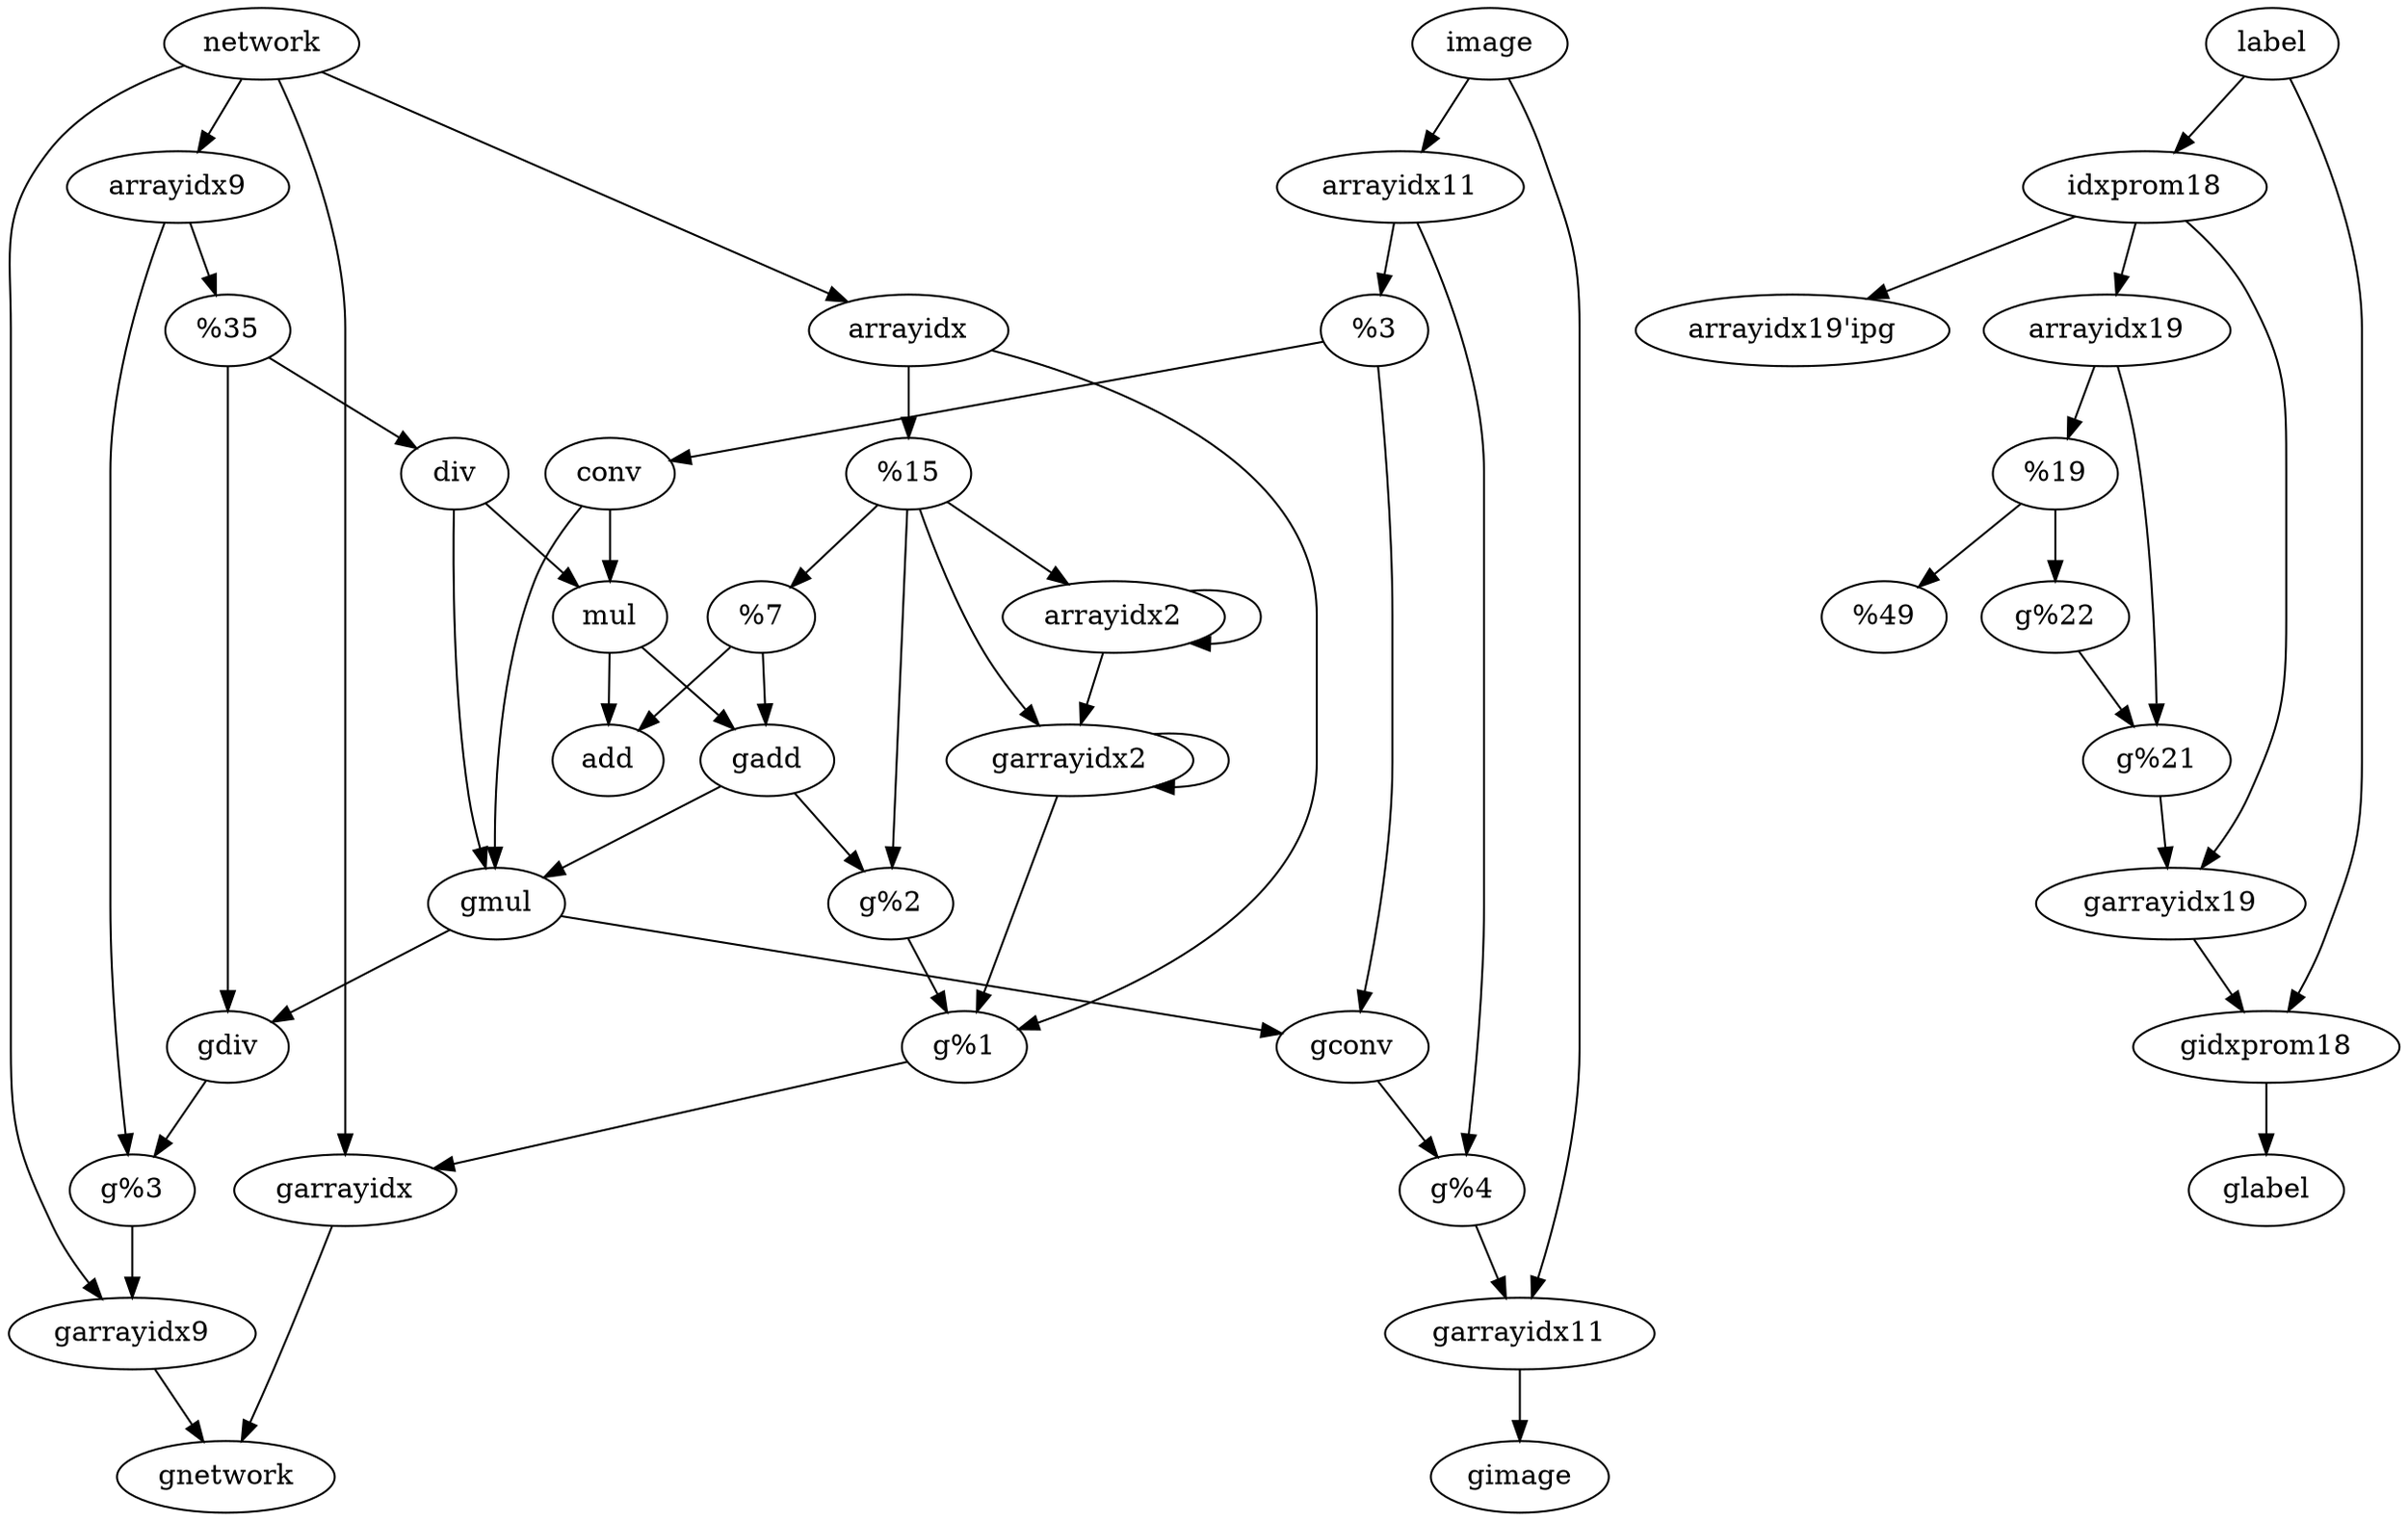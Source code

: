 digraph G {
	subgraph Forward {
		"%4" -> "conv"
		"%2" -> "add"
		"idxprom18" -> "arrayidx19'ipg"
		"idxprom18" -> "arrayidx19"
		"arrayidx" -> "%1"
		"arrayidx19" -> "%21"
		"div" -> "mul"
		"image" -> "arrayidx11"
		"network" -> "arrayidx9"
		"network" -> "arrayidx"
		"label" -> "idxprom18"
		"arrayidx11" -> "%4"
		"arrayidx9" -> "%3"
		"%1" -> "%2"
		"%1" -> "arrayidx2"
		"conv" -> "mul"
		"%3" -> "div"
		"arrayidx2" -> "arrayidx2"
		"%21" -> "%22"
		"mul" -> "add"
	}
	subgraph Reverse {
		"g%4" -> "garrayidx11"
		"arrayidx11" -> "g%4"
		"g%2" -> "g%1"
		"%1" -> "g%2"
		"gidxprom18" -> "glabel"
		"label" -> "gidxprom18"
		"garrayidx" -> "gnetwork"
		"network" -> "garrayidx"
		"garrayidx19" -> "gidxprom18"
		"idxprom18" -> "garrayidx19"
		"gdiv" -> "g%3"
		"%3" -> "gdiv"
		"g%22" -> "g%21"
		"%21" -> "g%22"
		"gadd" -> "gmul"
		"mul" -> "gadd"
		"gadd" -> "g%2"
		"%2" -> "gadd"
		"garrayidx11" -> "gimage"
		"image" -> "garrayidx11"
		"garrayidx9" -> "gnetwork"
		"network" -> "garrayidx9"
		"g%1" -> "garrayidx"
		"arrayidx" -> "g%1"
		"gconv" -> "g%4"
		"%4" -> "gconv"
		"g%3" -> "garrayidx9"
		"arrayidx9" -> "g%3"
		"garrayidx2" -> "g%1"
		"%1" -> "garrayidx2"
		"garrayidx2" -> "garrayidx2"
		"arrayidx2" -> "garrayidx2"
		"g%21" -> "garrayidx19"
		"arrayidx19" -> "g%21"
		"gmul" -> "gconv"
		"conv" -> "gmul"
		"gmul" -> "gdiv"
		"div" -> "gmul"
	}
}
